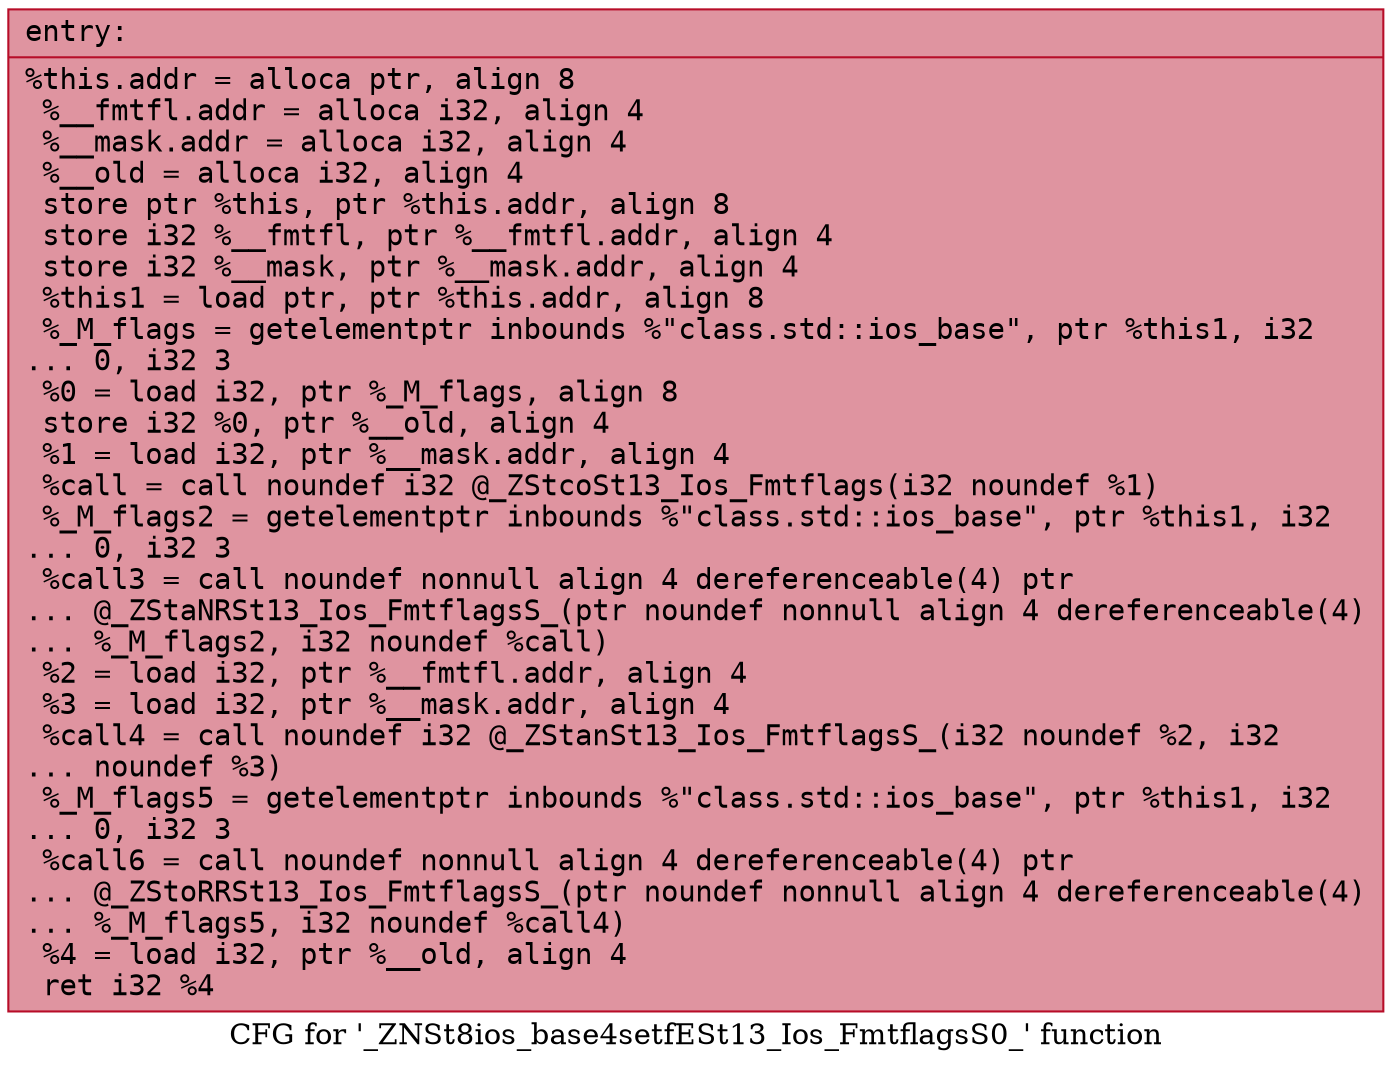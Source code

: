 digraph "CFG for '_ZNSt8ios_base4setfESt13_Ios_FmtflagsS0_' function" {
	label="CFG for '_ZNSt8ios_base4setfESt13_Ios_FmtflagsS0_' function";

	Node0x55ca701cb1f0 [shape=record,color="#b70d28ff", style=filled, fillcolor="#b70d2870" fontname="Courier",label="{entry:\l|  %this.addr = alloca ptr, align 8\l  %__fmtfl.addr = alloca i32, align 4\l  %__mask.addr = alloca i32, align 4\l  %__old = alloca i32, align 4\l  store ptr %this, ptr %this.addr, align 8\l  store i32 %__fmtfl, ptr %__fmtfl.addr, align 4\l  store i32 %__mask, ptr %__mask.addr, align 4\l  %this1 = load ptr, ptr %this.addr, align 8\l  %_M_flags = getelementptr inbounds %\"class.std::ios_base\", ptr %this1, i32\l... 0, i32 3\l  %0 = load i32, ptr %_M_flags, align 8\l  store i32 %0, ptr %__old, align 4\l  %1 = load i32, ptr %__mask.addr, align 4\l  %call = call noundef i32 @_ZStcoSt13_Ios_Fmtflags(i32 noundef %1)\l  %_M_flags2 = getelementptr inbounds %\"class.std::ios_base\", ptr %this1, i32\l... 0, i32 3\l  %call3 = call noundef nonnull align 4 dereferenceable(4) ptr\l... @_ZStaNRSt13_Ios_FmtflagsS_(ptr noundef nonnull align 4 dereferenceable(4)\l... %_M_flags2, i32 noundef %call)\l  %2 = load i32, ptr %__fmtfl.addr, align 4\l  %3 = load i32, ptr %__mask.addr, align 4\l  %call4 = call noundef i32 @_ZStanSt13_Ios_FmtflagsS_(i32 noundef %2, i32\l... noundef %3)\l  %_M_flags5 = getelementptr inbounds %\"class.std::ios_base\", ptr %this1, i32\l... 0, i32 3\l  %call6 = call noundef nonnull align 4 dereferenceable(4) ptr\l... @_ZStoRRSt13_Ios_FmtflagsS_(ptr noundef nonnull align 4 dereferenceable(4)\l... %_M_flags5, i32 noundef %call4)\l  %4 = load i32, ptr %__old, align 4\l  ret i32 %4\l}"];
}
